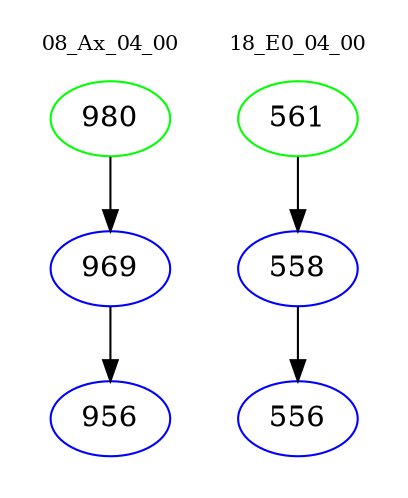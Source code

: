 digraph{
subgraph cluster_0 {
color = white
label = "08_Ax_04_00";
fontsize=10;
T0_980 [label="980", color="green"]
T0_980 -> T0_969 [color="black"]
T0_969 [label="969", color="blue"]
T0_969 -> T0_956 [color="black"]
T0_956 [label="956", color="blue"]
}
subgraph cluster_1 {
color = white
label = "18_E0_04_00";
fontsize=10;
T1_561 [label="561", color="green"]
T1_561 -> T1_558 [color="black"]
T1_558 [label="558", color="blue"]
T1_558 -> T1_556 [color="black"]
T1_556 [label="556", color="blue"]
}
}
